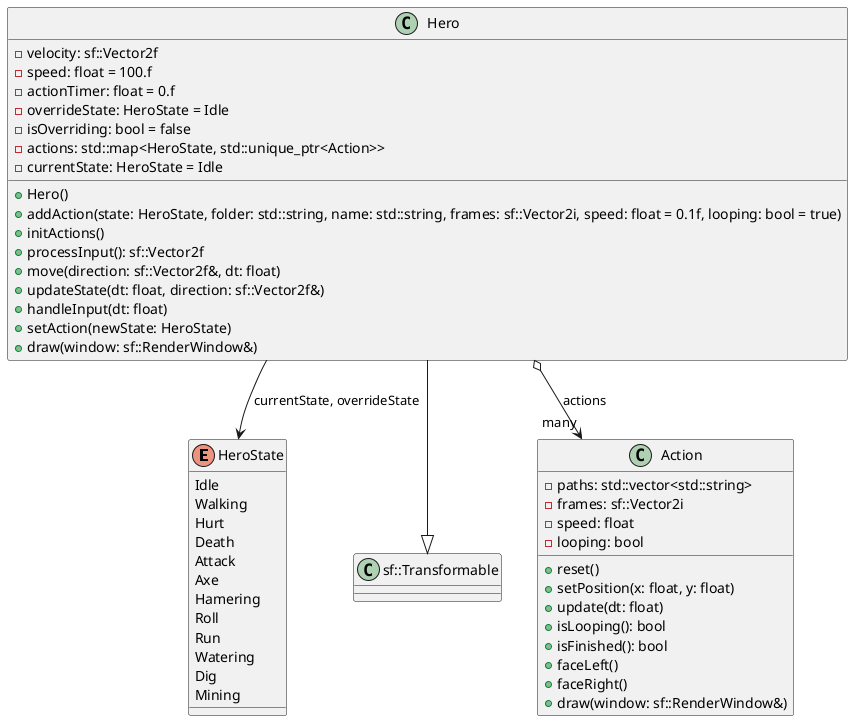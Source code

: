 @startuml nose
enum HeroState {
  Idle
  Walking
  Hurt
  Death
  Attack
  Axe
  Hamering
  Roll
  Run
  Watering
  Dig
  Mining
}

class sf::Transformable {
}

class Action {
  -paths: std::vector<std::string>
  -frames: sf::Vector2i
  -speed: float
  -looping: bool
  +reset()
  +setPosition(x: float, y: float)
  +update(dt: float)
  +isLooping(): bool
  +isFinished(): bool
  +faceLeft()
  +faceRight()
  +draw(window: sf::RenderWindow&)
}

class Hero {
  -velocity: sf::Vector2f
  -speed: float = 100.f
  -actionTimer: float = 0.f
  -overrideState: HeroState = Idle
  -isOverriding: bool = false
  -actions: std::map<HeroState, std::unique_ptr<Action>>
  -currentState: HeroState = Idle
  +Hero()
  +addAction(state: HeroState, folder: std::string, name: std::string, frames: sf::Vector2i, speed: float = 0.1f, looping: bool = true)
  +initActions()
  +processInput(): sf::Vector2f
  +move(direction: sf::Vector2f&, dt: float)
  +updateState(dt: float, direction: sf::Vector2f&)
  +handleInput(dt: float)
  +setAction(newState: HeroState)
  +draw(window: sf::RenderWindow&)
}

Hero --|> sf::Transformable
Hero o--> "many" Action : actions
Hero --> HeroState : currentState, overrideState

@enduml